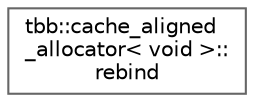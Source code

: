 digraph "类继承关系图"
{
 // LATEX_PDF_SIZE
  bgcolor="transparent";
  edge [fontname=Helvetica,fontsize=10,labelfontname=Helvetica,labelfontsize=10];
  node [fontname=Helvetica,fontsize=10,shape=box,height=0.2,width=0.4];
  rankdir="LR";
  Node0 [id="Node000000",label="tbb::cache_aligned\l_allocator\< void \>::\lrebind",height=0.2,width=0.4,color="grey40", fillcolor="white", style="filled",URL="$structtbb_1_1cache__aligned__allocator_3_01void_01_4_1_1rebind.html",tooltip=" "];
}
